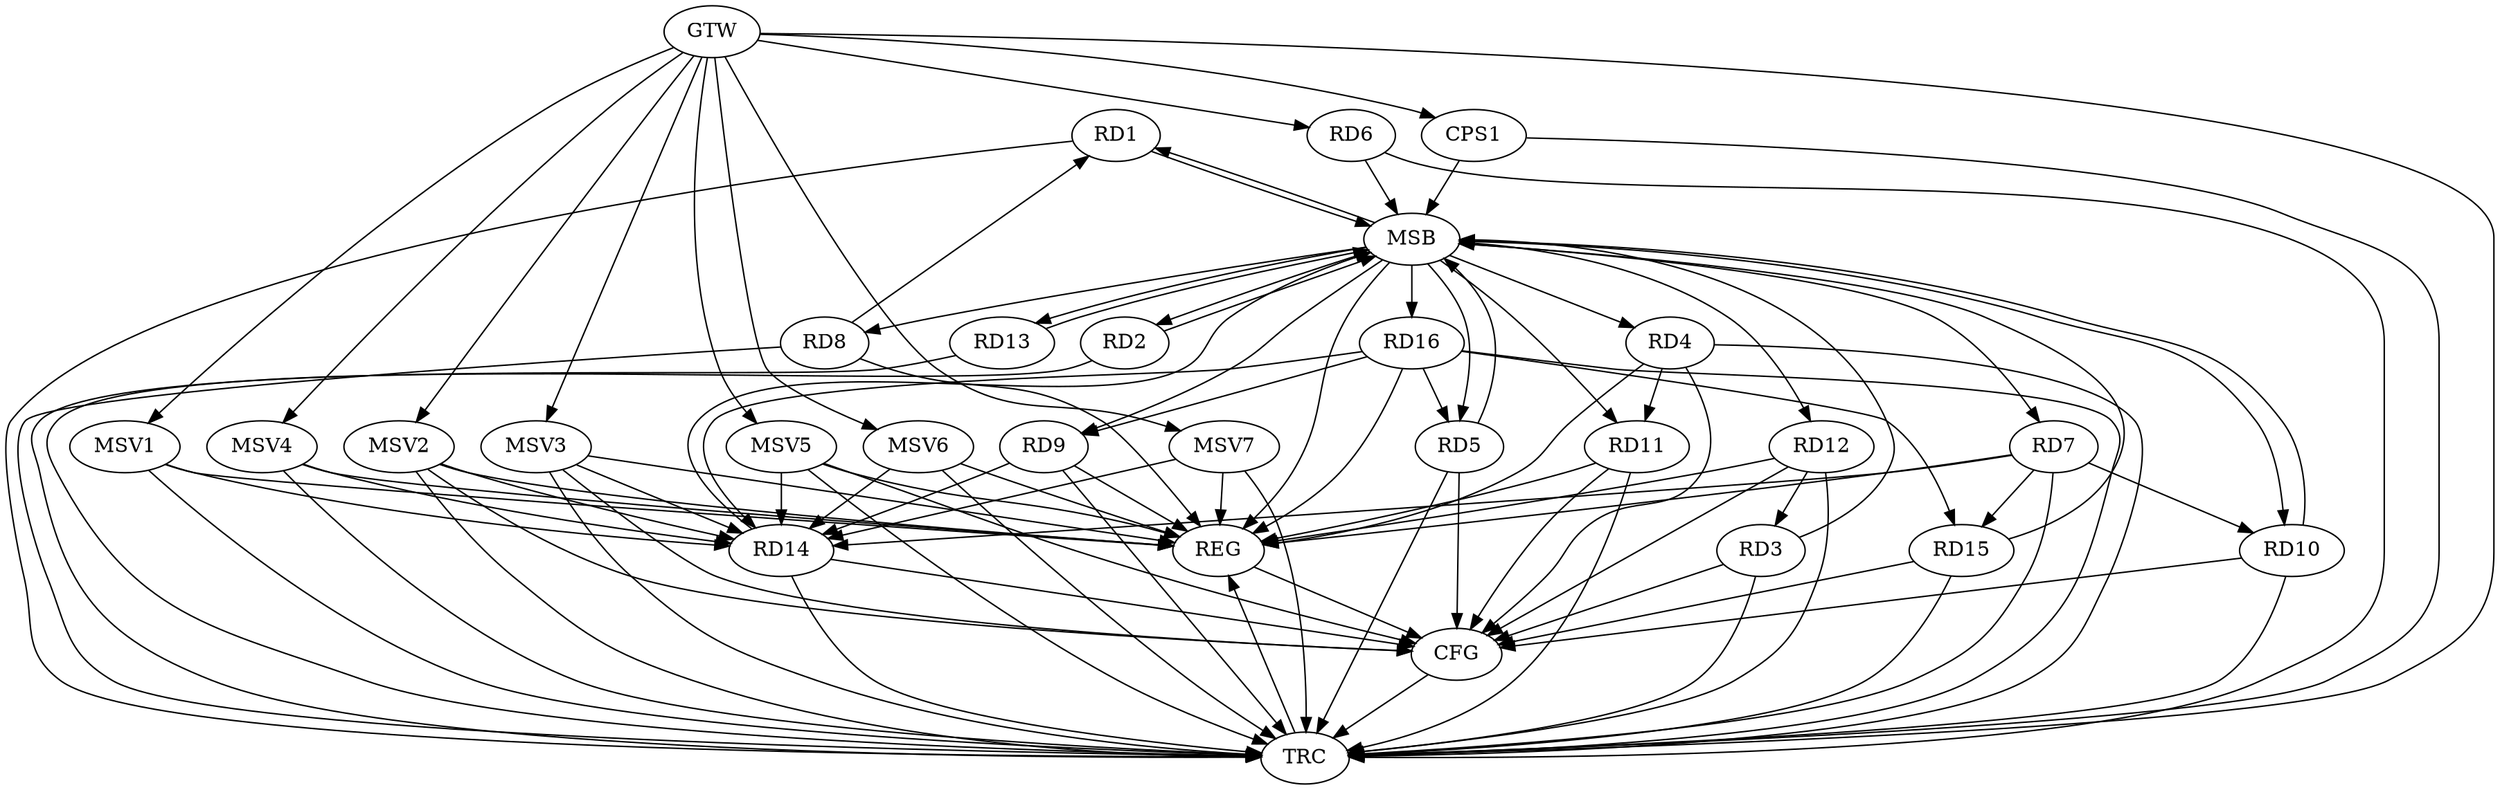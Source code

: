strict digraph G {
  RD1 [ label="RD1" ];
  RD2 [ label="RD2" ];
  RD3 [ label="RD3" ];
  RD4 [ label="RD4" ];
  RD5 [ label="RD5" ];
  RD6 [ label="RD6" ];
  RD7 [ label="RD7" ];
  RD8 [ label="RD8" ];
  RD9 [ label="RD9" ];
  RD10 [ label="RD10" ];
  RD11 [ label="RD11" ];
  RD12 [ label="RD12" ];
  RD13 [ label="RD13" ];
  RD14 [ label="RD14" ];
  RD15 [ label="RD15" ];
  RD16 [ label="RD16" ];
  CPS1 [ label="CPS1" ];
  GTW [ label="GTW" ];
  REG [ label="REG" ];
  MSB [ label="MSB" ];
  CFG [ label="CFG" ];
  TRC [ label="TRC" ];
  MSV1 [ label="MSV1" ];
  MSV2 [ label="MSV2" ];
  MSV3 [ label="MSV3" ];
  MSV4 [ label="MSV4" ];
  MSV5 [ label="MSV5" ];
  MSV6 [ label="MSV6" ];
  MSV7 [ label="MSV7" ];
  RD8 -> RD1;
  RD12 -> RD3;
  RD4 -> RD11;
  RD16 -> RD5;
  RD7 -> RD10;
  RD7 -> RD14;
  RD7 -> RD15;
  RD9 -> RD14;
  RD16 -> RD9;
  RD16 -> RD14;
  RD16 -> RD15;
  GTW -> RD6;
  GTW -> CPS1;
  RD4 -> REG;
  RD7 -> REG;
  RD8 -> REG;
  RD9 -> REG;
  RD11 -> REG;
  RD12 -> REG;
  RD16 -> REG;
  RD1 -> MSB;
  MSB -> RD2;
  MSB -> RD5;
  MSB -> REG;
  RD2 -> MSB;
  MSB -> RD9;
  RD3 -> MSB;
  MSB -> RD4;
  RD5 -> MSB;
  MSB -> RD11;
  RD6 -> MSB;
  MSB -> RD7;
  MSB -> RD13;
  RD10 -> MSB;
  MSB -> RD1;
  RD13 -> MSB;
  RD14 -> MSB;
  MSB -> RD16;
  RD15 -> MSB;
  MSB -> RD8;
  MSB -> RD12;
  CPS1 -> MSB;
  MSB -> RD10;
  RD11 -> CFG;
  RD12 -> CFG;
  RD5 -> CFG;
  RD10 -> CFG;
  RD14 -> CFG;
  RD4 -> CFG;
  RD15 -> CFG;
  RD3 -> CFG;
  REG -> CFG;
  RD1 -> TRC;
  RD2 -> TRC;
  RD3 -> TRC;
  RD4 -> TRC;
  RD5 -> TRC;
  RD6 -> TRC;
  RD7 -> TRC;
  RD8 -> TRC;
  RD9 -> TRC;
  RD10 -> TRC;
  RD11 -> TRC;
  RD12 -> TRC;
  RD13 -> TRC;
  RD14 -> TRC;
  RD15 -> TRC;
  RD16 -> TRC;
  CPS1 -> TRC;
  GTW -> TRC;
  CFG -> TRC;
  TRC -> REG;
  MSV1 -> RD14;
  GTW -> MSV1;
  MSV1 -> REG;
  MSV1 -> TRC;
  MSV2 -> RD14;
  GTW -> MSV2;
  MSV2 -> REG;
  MSV2 -> TRC;
  MSV2 -> CFG;
  MSV3 -> RD14;
  MSV4 -> RD14;
  GTW -> MSV3;
  MSV3 -> REG;
  MSV3 -> TRC;
  MSV3 -> CFG;
  GTW -> MSV4;
  MSV4 -> REG;
  MSV4 -> TRC;
  MSV5 -> RD14;
  MSV6 -> RD14;
  GTW -> MSV5;
  MSV5 -> REG;
  MSV5 -> TRC;
  MSV5 -> CFG;
  GTW -> MSV6;
  MSV6 -> REG;
  MSV6 -> TRC;
  MSV7 -> RD14;
  GTW -> MSV7;
  MSV7 -> REG;
  MSV7 -> TRC;
}
